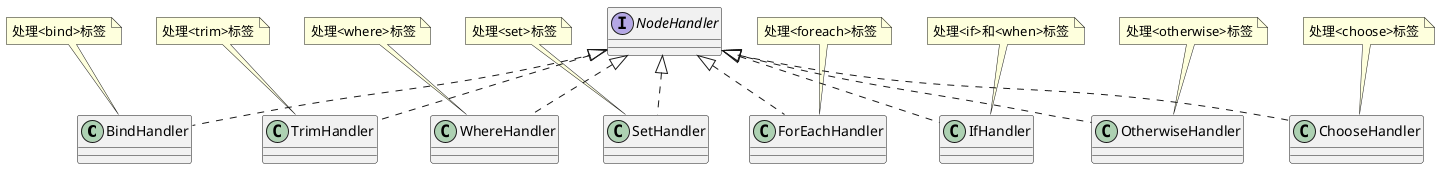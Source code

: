 @startuml

class BindHandler implements NodeHandler
note top of BindHandler
  处理<bind>标签
end note

class TrimHandler implements NodeHandler
note top of TrimHandler
  处理<trim>标签
end note

class WhereHandler implements NodeHandler
note top of WhereHandler
  处理<where>标签
end note

class SetHandler implements NodeHandler
note top of SetHandler
  处理<set>标签
end note

class ForEachHandler implements NodeHandler
note top of ForEachHandler
  处理<foreach>标签
end note

class IfHandler implements NodeHandler
note top of IfHandler
  处理<if>和<when>标签
end note

class OtherwiseHandler implements NodeHandler
note top of OtherwiseHandler
  处理<otherwise>标签
end note

class ChooseHandler implements NodeHandler
note top of ChooseHandler
  处理<choose>标签
end note

@enduml